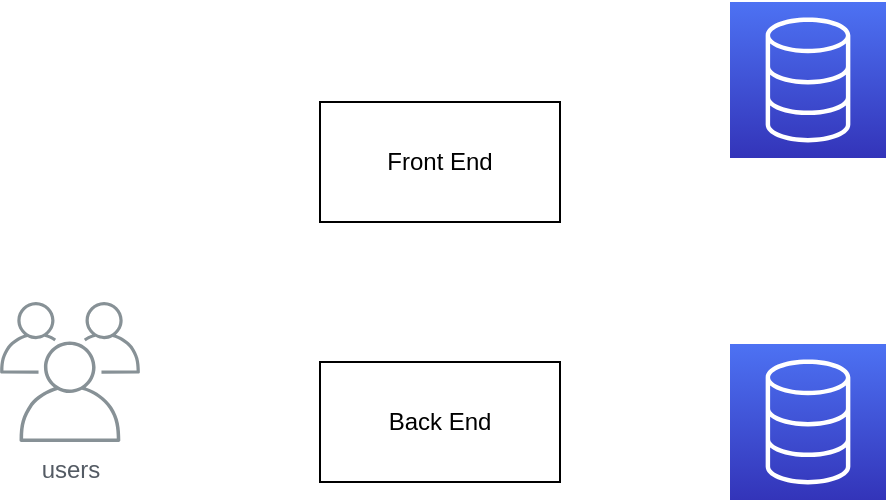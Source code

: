 <mxfile version="20.8.20" type="github"><diagram name="Page-1" id="FGZUuccdgfk5SZWUGOYn"><mxGraphModel dx="1035" dy="1679" grid="1" gridSize="10" guides="1" tooltips="1" connect="1" arrows="1" fold="1" page="1" pageScale="1" pageWidth="850" pageHeight="1100" math="0" shadow="0"><root><mxCell id="0"/><mxCell id="1" parent="0"/><mxCell id="idQl5FphlC3M4eYCGhcc-1" value="users" style="sketch=0;outlineConnect=0;gradientColor=none;fontColor=#545B64;strokeColor=none;fillColor=#879196;dashed=0;verticalLabelPosition=bottom;verticalAlign=top;align=center;html=1;fontSize=12;fontStyle=0;aspect=fixed;shape=mxgraph.aws4.illustration_users;pointerEvents=1" vertex="1" parent="1"><mxGeometry x="60" y="-270" width="70" height="70" as="geometry"/></mxCell><mxCell id="idQl5FphlC3M4eYCGhcc-2" value="Front End" style="whiteSpace=wrap;html=1;" vertex="1" parent="1"><mxGeometry x="220" y="-370" width="120" height="60" as="geometry"/></mxCell><mxCell id="idQl5FphlC3M4eYCGhcc-3" value="Back End" style="whiteSpace=wrap;html=1;" vertex="1" parent="1"><mxGeometry x="220" y="-240" width="120" height="60" as="geometry"/></mxCell><mxCell id="idQl5FphlC3M4eYCGhcc-4" value="" style="sketch=0;points=[[0,0,0],[0.25,0,0],[0.5,0,0],[0.75,0,0],[1,0,0],[0,1,0],[0.25,1,0],[0.5,1,0],[0.75,1,0],[1,1,0],[0,0.25,0],[0,0.5,0],[0,0.75,0],[1,0.25,0],[1,0.5,0],[1,0.75,0]];outlineConnect=0;fontColor=#232F3E;gradientColor=#4D72F3;gradientDirection=north;fillColor=#3334B9;strokeColor=#ffffff;dashed=0;verticalLabelPosition=bottom;verticalAlign=top;align=center;html=1;fontSize=12;fontStyle=0;aspect=fixed;shape=mxgraph.aws4.resourceIcon;resIcon=mxgraph.aws4.database;" vertex="1" parent="1"><mxGeometry x="425" y="-420" width="78" height="78" as="geometry"/></mxCell><mxCell id="idQl5FphlC3M4eYCGhcc-5" value="" style="sketch=0;points=[[0,0,0],[0.25,0,0],[0.5,0,0],[0.75,0,0],[1,0,0],[0,1,0],[0.25,1,0],[0.5,1,0],[0.75,1,0],[1,1,0],[0,0.25,0],[0,0.5,0],[0,0.75,0],[1,0.25,0],[1,0.5,0],[1,0.75,0]];outlineConnect=0;fontColor=#232F3E;gradientColor=#4D72F3;gradientDirection=north;fillColor=#3334B9;strokeColor=#ffffff;dashed=0;verticalLabelPosition=bottom;verticalAlign=top;align=center;html=1;fontSize=12;fontStyle=0;aspect=fixed;shape=mxgraph.aws4.resourceIcon;resIcon=mxgraph.aws4.database;" vertex="1" parent="1"><mxGeometry x="425" y="-249" width="78" height="78" as="geometry"/></mxCell></root></mxGraphModel></diagram></mxfile>